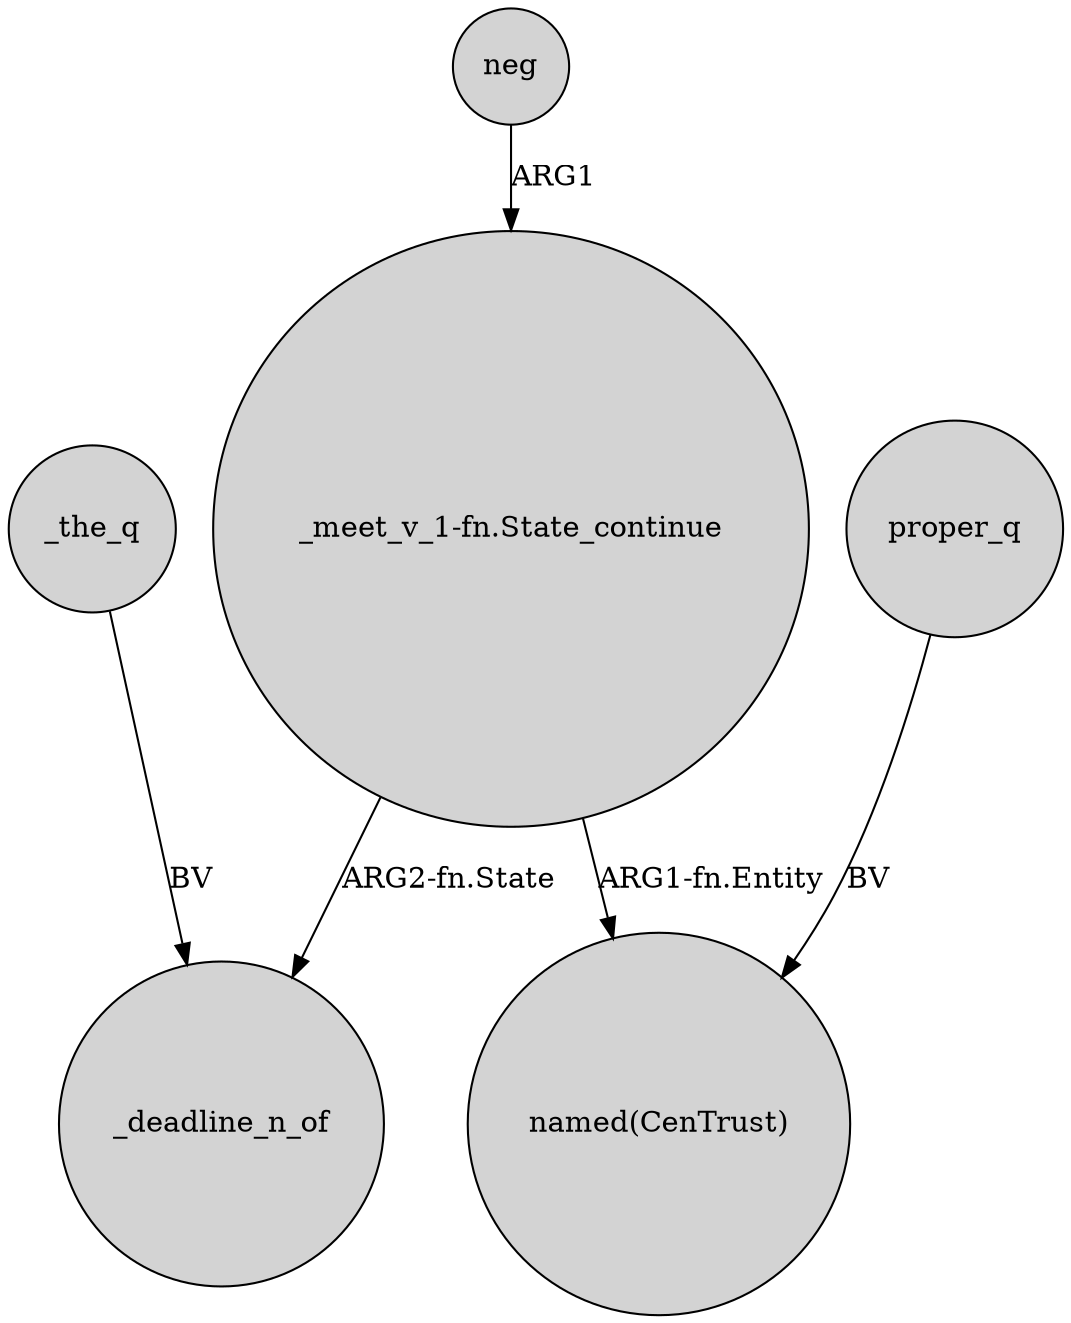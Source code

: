 digraph {
	node [shape=circle style=filled]
	_the_q -> _deadline_n_of [label=BV]
	"_meet_v_1-fn.State_continue" -> "named(CenTrust)" [label="ARG1-fn.Entity"]
	neg -> "_meet_v_1-fn.State_continue" [label=ARG1]
	proper_q -> "named(CenTrust)" [label=BV]
	"_meet_v_1-fn.State_continue" -> _deadline_n_of [label="ARG2-fn.State"]
}
